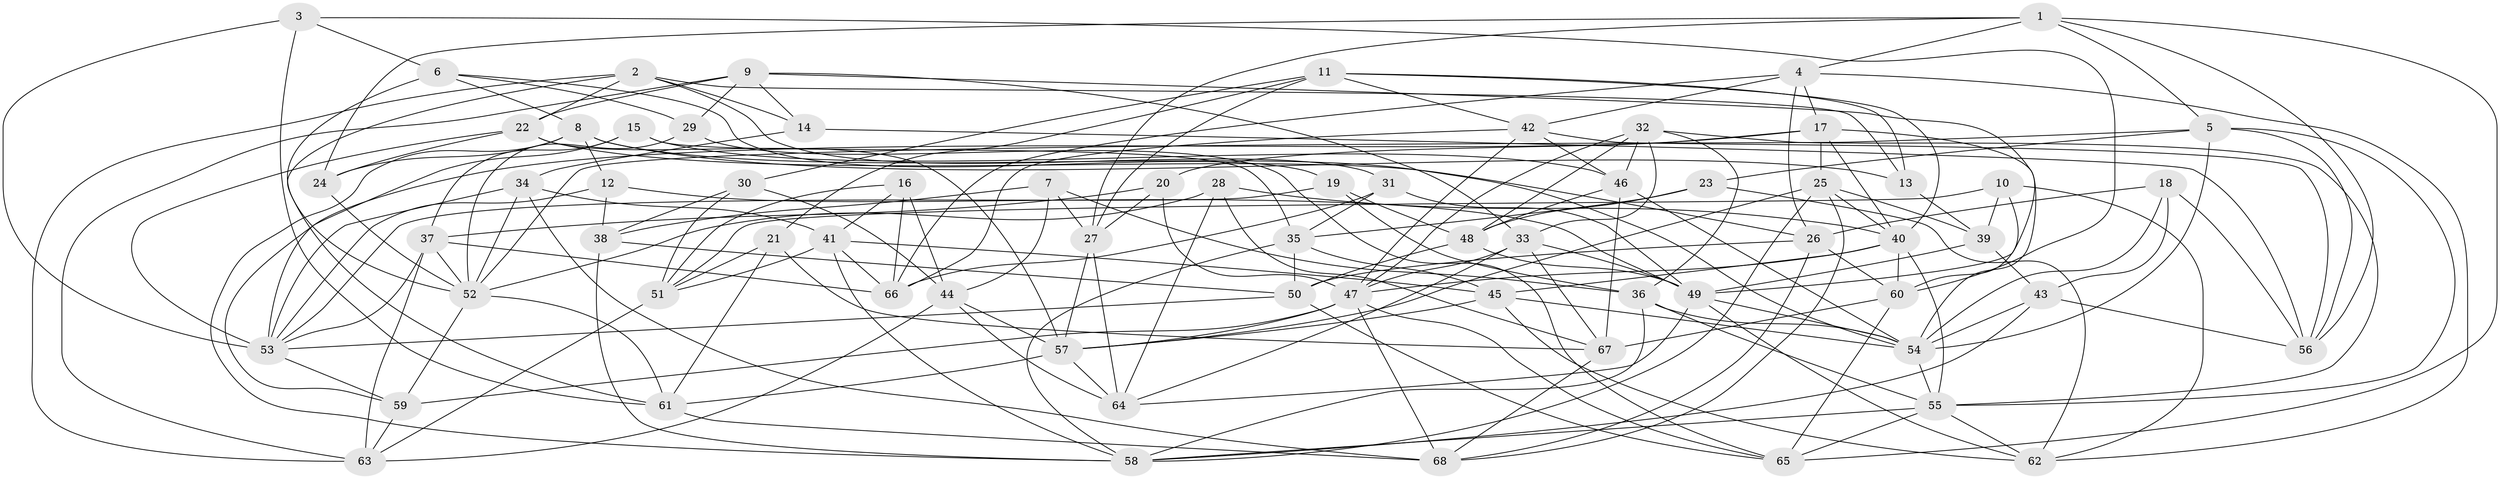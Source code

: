 // original degree distribution, {4: 1.0}
// Generated by graph-tools (version 1.1) at 2025/50/03/09/25 03:50:48]
// undirected, 68 vertices, 195 edges
graph export_dot {
graph [start="1"]
  node [color=gray90,style=filled];
  1;
  2;
  3;
  4;
  5;
  6;
  7;
  8;
  9;
  10;
  11;
  12;
  13;
  14;
  15;
  16;
  17;
  18;
  19;
  20;
  21;
  22;
  23;
  24;
  25;
  26;
  27;
  28;
  29;
  30;
  31;
  32;
  33;
  34;
  35;
  36;
  37;
  38;
  39;
  40;
  41;
  42;
  43;
  44;
  45;
  46;
  47;
  48;
  49;
  50;
  51;
  52;
  53;
  54;
  55;
  56;
  57;
  58;
  59;
  60;
  61;
  62;
  63;
  64;
  65;
  66;
  67;
  68;
  1 -- 4 [weight=1.0];
  1 -- 5 [weight=1.0];
  1 -- 24 [weight=1.0];
  1 -- 27 [weight=1.0];
  1 -- 56 [weight=1.0];
  1 -- 65 [weight=1.0];
  2 -- 13 [weight=1.0];
  2 -- 14 [weight=1.0];
  2 -- 22 [weight=1.0];
  2 -- 31 [weight=1.0];
  2 -- 61 [weight=1.0];
  2 -- 63 [weight=1.0];
  3 -- 6 [weight=1.0];
  3 -- 53 [weight=1.0];
  3 -- 60 [weight=1.0];
  3 -- 61 [weight=1.0];
  4 -- 17 [weight=1.0];
  4 -- 26 [weight=1.0];
  4 -- 42 [weight=1.0];
  4 -- 62 [weight=1.0];
  4 -- 66 [weight=1.0];
  5 -- 23 [weight=1.0];
  5 -- 52 [weight=1.0];
  5 -- 54 [weight=1.0];
  5 -- 55 [weight=1.0];
  5 -- 56 [weight=1.0];
  6 -- 8 [weight=1.0];
  6 -- 19 [weight=1.0];
  6 -- 29 [weight=1.0];
  6 -- 52 [weight=2.0];
  7 -- 27 [weight=1.0];
  7 -- 36 [weight=1.0];
  7 -- 38 [weight=1.0];
  7 -- 44 [weight=1.0];
  8 -- 12 [weight=1.0];
  8 -- 13 [weight=1.0];
  8 -- 24 [weight=1.0];
  8 -- 54 [weight=1.0];
  8 -- 58 [weight=1.0];
  9 -- 14 [weight=1.0];
  9 -- 22 [weight=1.0];
  9 -- 29 [weight=1.0];
  9 -- 33 [weight=1.0];
  9 -- 49 [weight=1.0];
  9 -- 63 [weight=1.0];
  10 -- 39 [weight=1.0];
  10 -- 51 [weight=1.0];
  10 -- 60 [weight=1.0];
  10 -- 62 [weight=1.0];
  11 -- 13 [weight=1.0];
  11 -- 21 [weight=1.0];
  11 -- 27 [weight=1.0];
  11 -- 30 [weight=1.0];
  11 -- 40 [weight=1.0];
  11 -- 42 [weight=1.0];
  12 -- 38 [weight=1.0];
  12 -- 49 [weight=1.0];
  12 -- 53 [weight=1.0];
  13 -- 39 [weight=1.0];
  14 -- 34 [weight=1.0];
  14 -- 56 [weight=1.0];
  15 -- 35 [weight=1.0];
  15 -- 37 [weight=1.0];
  15 -- 46 [weight=1.0];
  15 -- 53 [weight=1.0];
  16 -- 41 [weight=1.0];
  16 -- 44 [weight=1.0];
  16 -- 51 [weight=1.0];
  16 -- 66 [weight=1.0];
  17 -- 20 [weight=1.0];
  17 -- 25 [weight=1.0];
  17 -- 40 [weight=1.0];
  17 -- 54 [weight=1.0];
  17 -- 59 [weight=1.0];
  18 -- 26 [weight=1.0];
  18 -- 43 [weight=1.0];
  18 -- 54 [weight=1.0];
  18 -- 56 [weight=1.0];
  19 -- 36 [weight=1.0];
  19 -- 48 [weight=1.0];
  19 -- 53 [weight=1.0];
  20 -- 27 [weight=1.0];
  20 -- 37 [weight=1.0];
  20 -- 47 [weight=1.0];
  21 -- 51 [weight=1.0];
  21 -- 61 [weight=1.0];
  21 -- 67 [weight=1.0];
  22 -- 24 [weight=1.0];
  22 -- 26 [weight=1.0];
  22 -- 53 [weight=1.0];
  22 -- 57 [weight=1.0];
  23 -- 35 [weight=1.0];
  23 -- 48 [weight=1.0];
  23 -- 62 [weight=1.0];
  24 -- 52 [weight=1.0];
  25 -- 39 [weight=1.0];
  25 -- 40 [weight=1.0];
  25 -- 57 [weight=1.0];
  25 -- 58 [weight=1.0];
  25 -- 68 [weight=1.0];
  26 -- 50 [weight=1.0];
  26 -- 60 [weight=1.0];
  26 -- 68 [weight=1.0];
  27 -- 57 [weight=1.0];
  27 -- 64 [weight=1.0];
  28 -- 40 [weight=1.0];
  28 -- 52 [weight=1.0];
  28 -- 64 [weight=1.0];
  28 -- 67 [weight=1.0];
  29 -- 52 [weight=1.0];
  29 -- 65 [weight=1.0];
  30 -- 38 [weight=1.0];
  30 -- 44 [weight=1.0];
  30 -- 51 [weight=1.0];
  31 -- 35 [weight=1.0];
  31 -- 49 [weight=1.0];
  31 -- 66 [weight=1.0];
  32 -- 33 [weight=1.0];
  32 -- 36 [weight=1.0];
  32 -- 46 [weight=1.0];
  32 -- 47 [weight=1.0];
  32 -- 48 [weight=1.0];
  32 -- 55 [weight=1.0];
  33 -- 47 [weight=1.0];
  33 -- 49 [weight=1.0];
  33 -- 64 [weight=1.0];
  33 -- 67 [weight=1.0];
  34 -- 41 [weight=1.0];
  34 -- 52 [weight=1.0];
  34 -- 53 [weight=2.0];
  34 -- 68 [weight=1.0];
  35 -- 45 [weight=1.0];
  35 -- 50 [weight=1.0];
  35 -- 58 [weight=1.0];
  36 -- 54 [weight=1.0];
  36 -- 55 [weight=1.0];
  36 -- 58 [weight=1.0];
  37 -- 52 [weight=1.0];
  37 -- 53 [weight=1.0];
  37 -- 63 [weight=1.0];
  37 -- 66 [weight=1.0];
  38 -- 50 [weight=1.0];
  38 -- 58 [weight=2.0];
  39 -- 43 [weight=1.0];
  39 -- 49 [weight=2.0];
  40 -- 45 [weight=1.0];
  40 -- 47 [weight=1.0];
  40 -- 55 [weight=1.0];
  40 -- 60 [weight=1.0];
  41 -- 45 [weight=1.0];
  41 -- 51 [weight=1.0];
  41 -- 58 [weight=1.0];
  41 -- 66 [weight=1.0];
  42 -- 46 [weight=1.0];
  42 -- 47 [weight=1.0];
  42 -- 56 [weight=1.0];
  42 -- 66 [weight=1.0];
  43 -- 54 [weight=1.0];
  43 -- 56 [weight=1.0];
  43 -- 58 [weight=2.0];
  44 -- 57 [weight=1.0];
  44 -- 63 [weight=1.0];
  44 -- 64 [weight=1.0];
  45 -- 54 [weight=1.0];
  45 -- 57 [weight=1.0];
  45 -- 62 [weight=1.0];
  46 -- 48 [weight=1.0];
  46 -- 54 [weight=1.0];
  46 -- 67 [weight=1.0];
  47 -- 57 [weight=1.0];
  47 -- 59 [weight=2.0];
  47 -- 65 [weight=1.0];
  47 -- 68 [weight=1.0];
  48 -- 49 [weight=1.0];
  48 -- 50 [weight=1.0];
  49 -- 54 [weight=1.0];
  49 -- 62 [weight=1.0];
  49 -- 64 [weight=1.0];
  50 -- 53 [weight=1.0];
  50 -- 65 [weight=1.0];
  51 -- 63 [weight=1.0];
  52 -- 59 [weight=1.0];
  52 -- 61 [weight=1.0];
  53 -- 59 [weight=1.0];
  54 -- 55 [weight=1.0];
  55 -- 58 [weight=1.0];
  55 -- 62 [weight=1.0];
  55 -- 65 [weight=1.0];
  57 -- 61 [weight=1.0];
  57 -- 64 [weight=1.0];
  59 -- 63 [weight=1.0];
  60 -- 65 [weight=1.0];
  60 -- 67 [weight=1.0];
  61 -- 68 [weight=1.0];
  67 -- 68 [weight=1.0];
}
